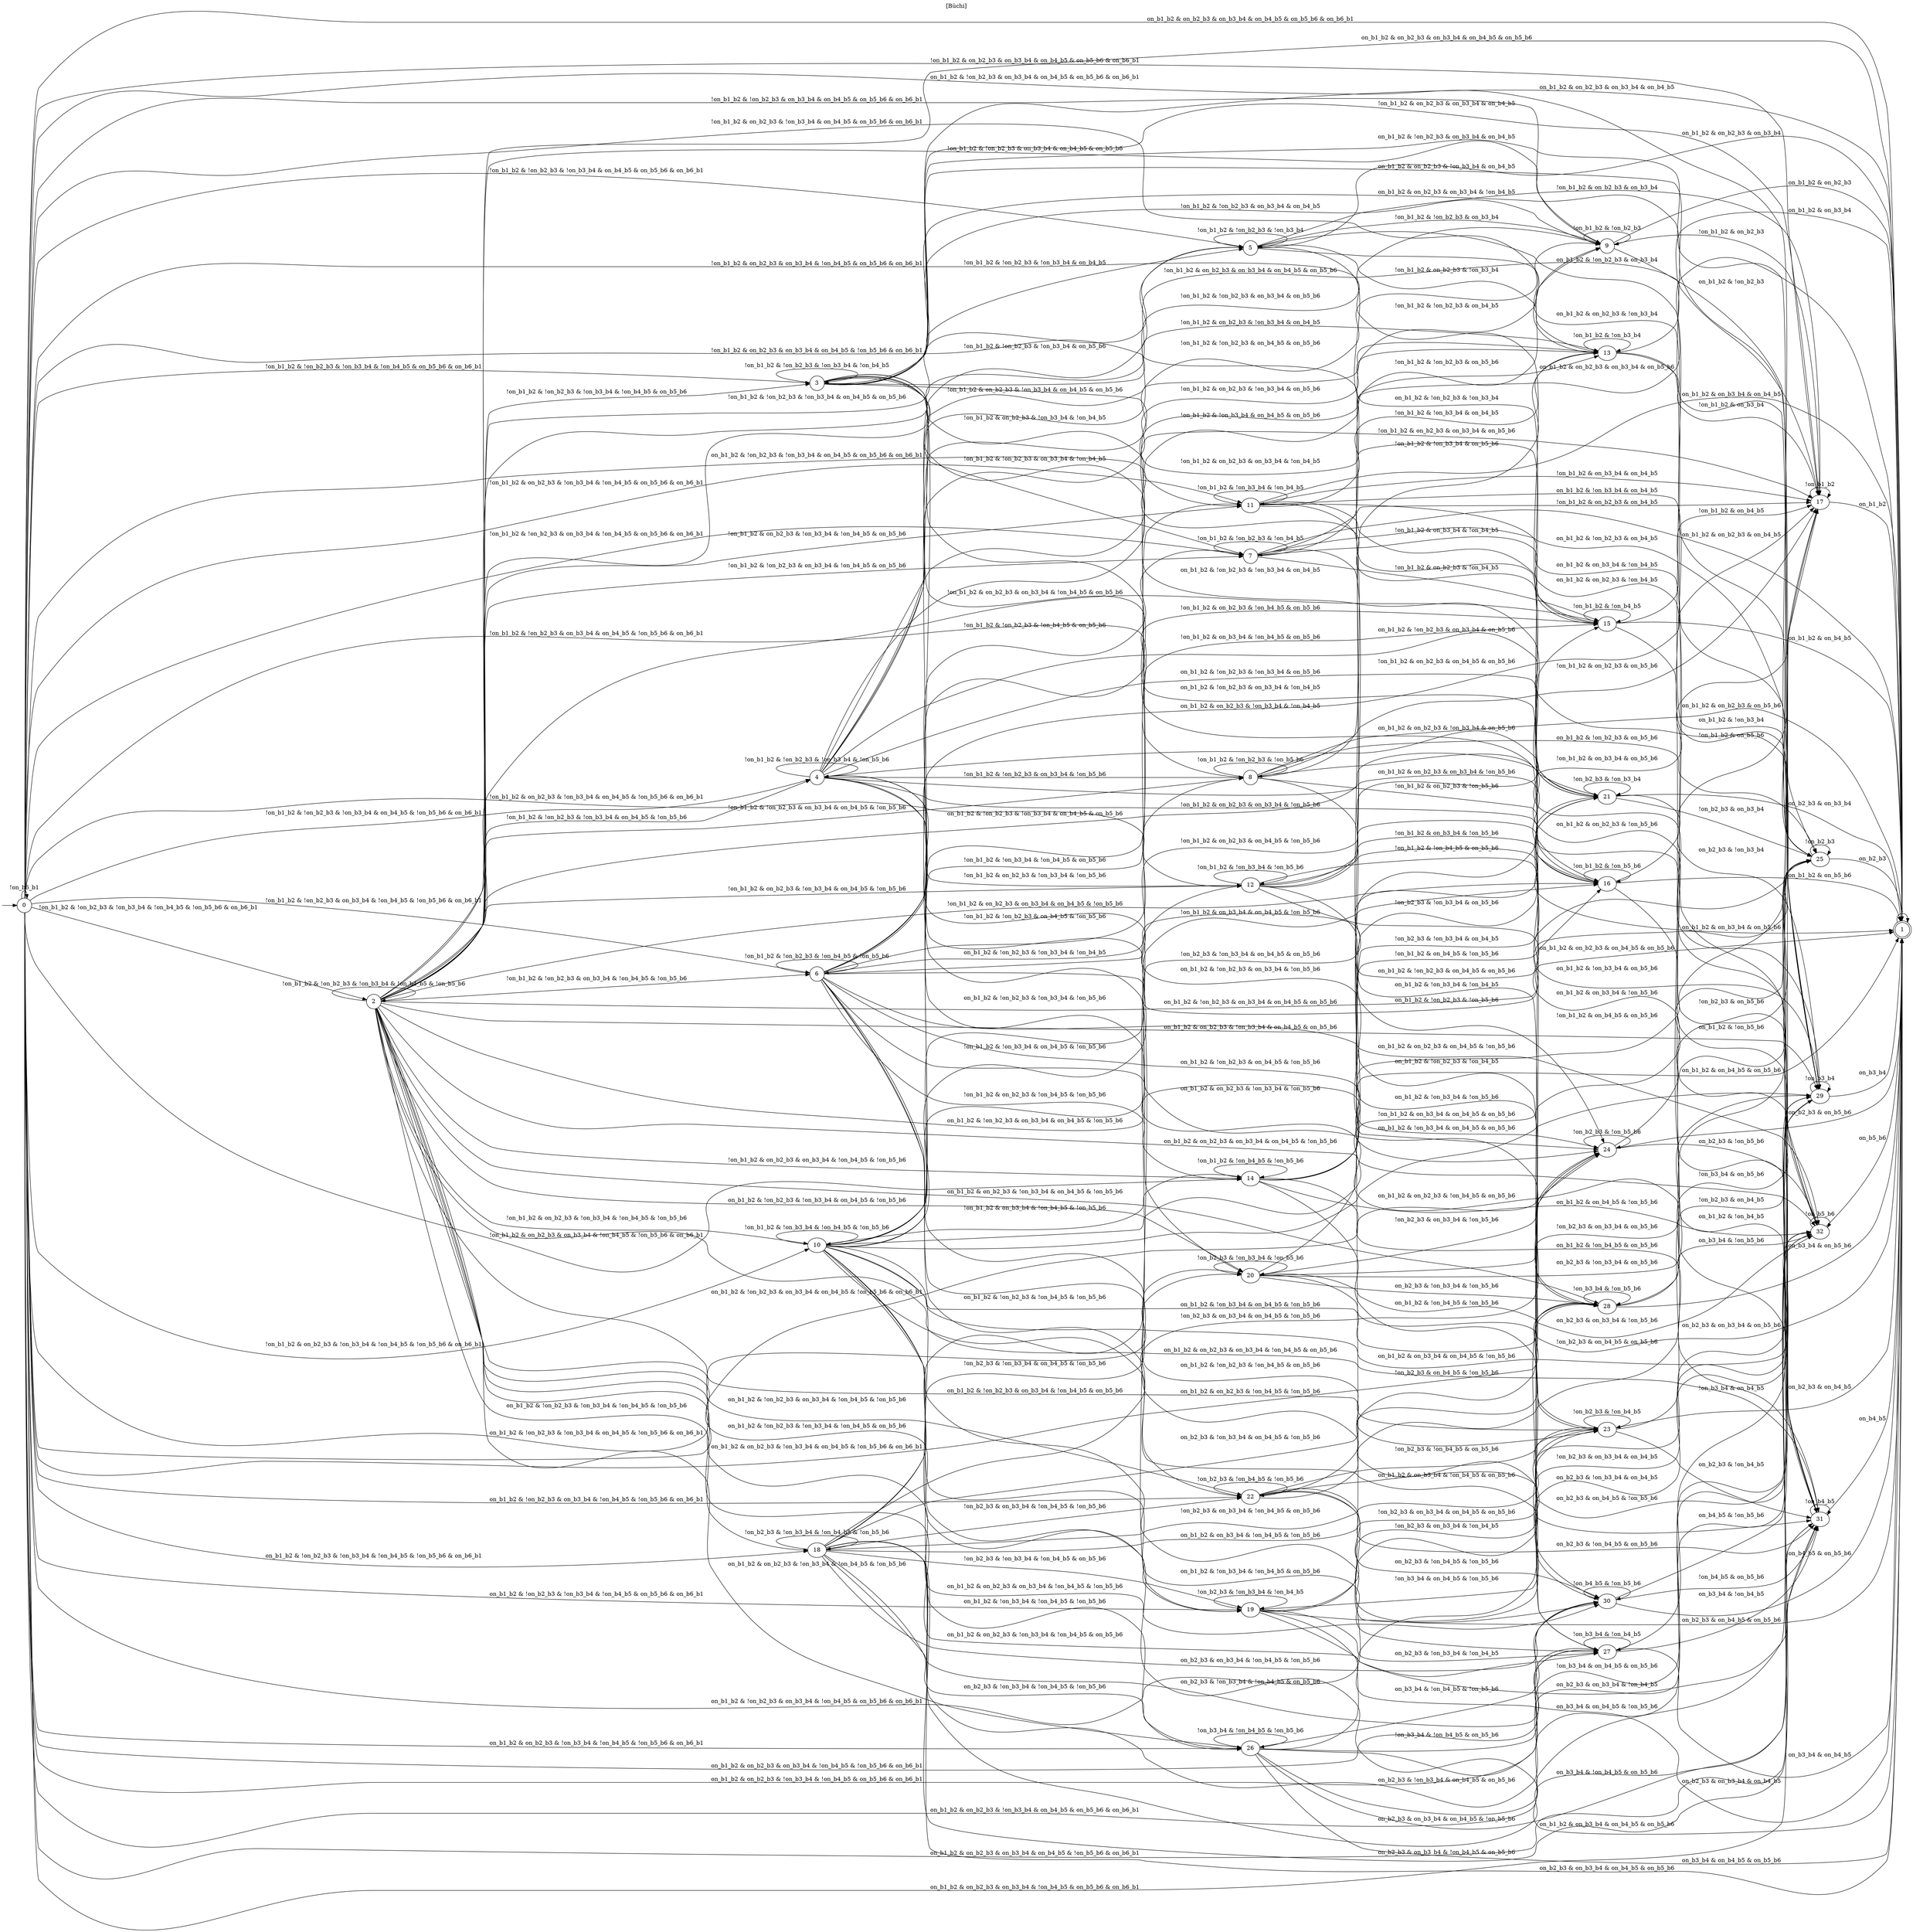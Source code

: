 digraph "" {
  rankdir=LR
  label="[Büchi]"
  labelloc="t"
  node [shape="ellipse",width="0.5",height="0.5"]
  I [label="", style=invis, width=0]
  I -> 0
  0 [label="0"]
  0 -> 0 [label="!on_b6_b1"]
  0 -> 1 [label="on_b1_b2 & on_b2_b3 & on_b3_b4 & on_b4_b5 & on_b5_b6 & on_b6_b1"]
  0 -> 2 [label="!on_b1_b2 & !on_b2_b3 & !on_b3_b4 & !on_b4_b5 & !on_b5_b6 & on_b6_b1"]
  0 -> 3 [label="!on_b1_b2 & !on_b2_b3 & !on_b3_b4 & !on_b4_b5 & on_b5_b6 & on_b6_b1"]
  0 -> 4 [label="!on_b1_b2 & !on_b2_b3 & !on_b3_b4 & on_b4_b5 & !on_b5_b6 & on_b6_b1"]
  0 -> 5 [label="!on_b1_b2 & !on_b2_b3 & !on_b3_b4 & on_b4_b5 & on_b5_b6 & on_b6_b1"]
  0 -> 6 [label="!on_b1_b2 & !on_b2_b3 & on_b3_b4 & !on_b4_b5 & !on_b5_b6 & on_b6_b1"]
  0 -> 7 [label="!on_b1_b2 & !on_b2_b3 & on_b3_b4 & !on_b4_b5 & on_b5_b6 & on_b6_b1"]
  0 -> 8 [label="!on_b1_b2 & !on_b2_b3 & on_b3_b4 & on_b4_b5 & !on_b5_b6 & on_b6_b1"]
  0 -> 9 [label="!on_b1_b2 & !on_b2_b3 & on_b3_b4 & on_b4_b5 & on_b5_b6 & on_b6_b1"]
  0 -> 10 [label="!on_b1_b2 & on_b2_b3 & !on_b3_b4 & !on_b4_b5 & !on_b5_b6 & on_b6_b1"]
  0 -> 11 [label="!on_b1_b2 & on_b2_b3 & !on_b3_b4 & !on_b4_b5 & on_b5_b6 & on_b6_b1"]
  0 -> 12 [label="!on_b1_b2 & on_b2_b3 & !on_b3_b4 & on_b4_b5 & !on_b5_b6 & on_b6_b1"]
  0 -> 13 [label="!on_b1_b2 & on_b2_b3 & !on_b3_b4 & on_b4_b5 & on_b5_b6 & on_b6_b1"]
  0 -> 14 [label="!on_b1_b2 & on_b2_b3 & on_b3_b4 & !on_b4_b5 & !on_b5_b6 & on_b6_b1"]
  0 -> 15 [label="!on_b1_b2 & on_b2_b3 & on_b3_b4 & !on_b4_b5 & on_b5_b6 & on_b6_b1"]
  0 -> 16 [label="!on_b1_b2 & on_b2_b3 & on_b3_b4 & on_b4_b5 & !on_b5_b6 & on_b6_b1"]
  0 -> 17 [label="!on_b1_b2 & on_b2_b3 & on_b3_b4 & on_b4_b5 & on_b5_b6 & on_b6_b1"]
  0 -> 18 [label="on_b1_b2 & !on_b2_b3 & !on_b3_b4 & !on_b4_b5 & !on_b5_b6 & on_b6_b1"]
  0 -> 19 [label="on_b1_b2 & !on_b2_b3 & !on_b3_b4 & !on_b4_b5 & on_b5_b6 & on_b6_b1"]
  0 -> 20 [label="on_b1_b2 & !on_b2_b3 & !on_b3_b4 & on_b4_b5 & !on_b5_b6 & on_b6_b1"]
  0 -> 21 [label="on_b1_b2 & !on_b2_b3 & !on_b3_b4 & on_b4_b5 & on_b5_b6 & on_b6_b1"]
  0 -> 22 [label="on_b1_b2 & !on_b2_b3 & on_b3_b4 & !on_b4_b5 & !on_b5_b6 & on_b6_b1"]
  0 -> 23 [label="on_b1_b2 & !on_b2_b3 & on_b3_b4 & !on_b4_b5 & on_b5_b6 & on_b6_b1"]
  0 -> 24 [label="on_b1_b2 & !on_b2_b3 & on_b3_b4 & on_b4_b5 & !on_b5_b6 & on_b6_b1"]
  0 -> 25 [label="on_b1_b2 & !on_b2_b3 & on_b3_b4 & on_b4_b5 & on_b5_b6 & on_b6_b1"]
  0 -> 26 [label="on_b1_b2 & on_b2_b3 & !on_b3_b4 & !on_b4_b5 & !on_b5_b6 & on_b6_b1"]
  0 -> 27 [label="on_b1_b2 & on_b2_b3 & !on_b3_b4 & !on_b4_b5 & on_b5_b6 & on_b6_b1"]
  0 -> 28 [label="on_b1_b2 & on_b2_b3 & !on_b3_b4 & on_b4_b5 & !on_b5_b6 & on_b6_b1"]
  0 -> 29 [label="on_b1_b2 & on_b2_b3 & !on_b3_b4 & on_b4_b5 & on_b5_b6 & on_b6_b1"]
  0 -> 30 [label="on_b1_b2 & on_b2_b3 & on_b3_b4 & !on_b4_b5 & !on_b5_b6 & on_b6_b1"]
  0 -> 31 [label="on_b1_b2 & on_b2_b3 & on_b3_b4 & !on_b4_b5 & on_b5_b6 & on_b6_b1"]
  0 -> 32 [label="on_b1_b2 & on_b2_b3 & on_b3_b4 & on_b4_b5 & !on_b5_b6 & on_b6_b1"]
  1 [label="1", peripheries=2]
  1 -> 1 [label="1"]
  2 [label="2"]
  2 -> 1 [label="on_b1_b2 & on_b2_b3 & on_b3_b4 & on_b4_b5 & on_b5_b6"]
  2 -> 2 [label="!on_b1_b2 & !on_b2_b3 & !on_b3_b4 & !on_b4_b5 & !on_b5_b6"]
  2 -> 3 [label="!on_b1_b2 & !on_b2_b3 & !on_b3_b4 & !on_b4_b5 & on_b5_b6"]
  2 -> 4 [label="!on_b1_b2 & !on_b2_b3 & !on_b3_b4 & on_b4_b5 & !on_b5_b6"]
  2 -> 5 [label="!on_b1_b2 & !on_b2_b3 & !on_b3_b4 & on_b4_b5 & on_b5_b6"]
  2 -> 6 [label="!on_b1_b2 & !on_b2_b3 & on_b3_b4 & !on_b4_b5 & !on_b5_b6"]
  2 -> 7 [label="!on_b1_b2 & !on_b2_b3 & on_b3_b4 & !on_b4_b5 & on_b5_b6"]
  2 -> 8 [label="!on_b1_b2 & !on_b2_b3 & on_b3_b4 & on_b4_b5 & !on_b5_b6"]
  2 -> 9 [label="!on_b1_b2 & !on_b2_b3 & on_b3_b4 & on_b4_b5 & on_b5_b6"]
  2 -> 10 [label="!on_b1_b2 & on_b2_b3 & !on_b3_b4 & !on_b4_b5 & !on_b5_b6"]
  2 -> 11 [label="!on_b1_b2 & on_b2_b3 & !on_b3_b4 & !on_b4_b5 & on_b5_b6"]
  2 -> 12 [label="!on_b1_b2 & on_b2_b3 & !on_b3_b4 & on_b4_b5 & !on_b5_b6"]
  2 -> 13 [label="!on_b1_b2 & on_b2_b3 & !on_b3_b4 & on_b4_b5 & on_b5_b6"]
  2 -> 14 [label="!on_b1_b2 & on_b2_b3 & on_b3_b4 & !on_b4_b5 & !on_b5_b6"]
  2 -> 15 [label="!on_b1_b2 & on_b2_b3 & on_b3_b4 & !on_b4_b5 & on_b5_b6"]
  2 -> 16 [label="!on_b1_b2 & on_b2_b3 & on_b3_b4 & on_b4_b5 & !on_b5_b6"]
  2 -> 17 [label="!on_b1_b2 & on_b2_b3 & on_b3_b4 & on_b4_b5 & on_b5_b6"]
  2 -> 18 [label="on_b1_b2 & !on_b2_b3 & !on_b3_b4 & !on_b4_b5 & !on_b5_b6"]
  2 -> 19 [label="on_b1_b2 & !on_b2_b3 & !on_b3_b4 & !on_b4_b5 & on_b5_b6"]
  2 -> 20 [label="on_b1_b2 & !on_b2_b3 & !on_b3_b4 & on_b4_b5 & !on_b5_b6"]
  2 -> 21 [label="on_b1_b2 & !on_b2_b3 & !on_b3_b4 & on_b4_b5 & on_b5_b6"]
  2 -> 22 [label="on_b1_b2 & !on_b2_b3 & on_b3_b4 & !on_b4_b5 & !on_b5_b6"]
  2 -> 23 [label="on_b1_b2 & !on_b2_b3 & on_b3_b4 & !on_b4_b5 & on_b5_b6"]
  2 -> 24 [label="on_b1_b2 & !on_b2_b3 & on_b3_b4 & on_b4_b5 & !on_b5_b6"]
  2 -> 25 [label="on_b1_b2 & !on_b2_b3 & on_b3_b4 & on_b4_b5 & on_b5_b6"]
  2 -> 26 [label="on_b1_b2 & on_b2_b3 & !on_b3_b4 & !on_b4_b5 & !on_b5_b6"]
  2 -> 27 [label="on_b1_b2 & on_b2_b3 & !on_b3_b4 & !on_b4_b5 & on_b5_b6"]
  2 -> 28 [label="on_b1_b2 & on_b2_b3 & !on_b3_b4 & on_b4_b5 & !on_b5_b6"]
  2 -> 29 [label="on_b1_b2 & on_b2_b3 & !on_b3_b4 & on_b4_b5 & on_b5_b6"]
  2 -> 30 [label="on_b1_b2 & on_b2_b3 & on_b3_b4 & !on_b4_b5 & !on_b5_b6"]
  2 -> 31 [label="on_b1_b2 & on_b2_b3 & on_b3_b4 & !on_b4_b5 & on_b5_b6"]
  2 -> 32 [label="on_b1_b2 & on_b2_b3 & on_b3_b4 & on_b4_b5 & !on_b5_b6"]
  3 [label="3"]
  3 -> 1 [label="on_b1_b2 & on_b2_b3 & on_b3_b4 & on_b4_b5"]
  3 -> 3 [label="!on_b1_b2 & !on_b2_b3 & !on_b3_b4 & !on_b4_b5"]
  3 -> 5 [label="!on_b1_b2 & !on_b2_b3 & !on_b3_b4 & on_b4_b5"]
  3 -> 7 [label="!on_b1_b2 & !on_b2_b3 & on_b3_b4 & !on_b4_b5"]
  3 -> 9 [label="!on_b1_b2 & !on_b2_b3 & on_b3_b4 & on_b4_b5"]
  3 -> 11 [label="!on_b1_b2 & on_b2_b3 & !on_b3_b4 & !on_b4_b5"]
  3 -> 13 [label="!on_b1_b2 & on_b2_b3 & !on_b3_b4 & on_b4_b5"]
  3 -> 15 [label="!on_b1_b2 & on_b2_b3 & on_b3_b4 & !on_b4_b5"]
  3 -> 17 [label="!on_b1_b2 & on_b2_b3 & on_b3_b4 & on_b4_b5"]
  3 -> 19 [label="on_b1_b2 & !on_b2_b3 & !on_b3_b4 & !on_b4_b5"]
  3 -> 21 [label="on_b1_b2 & !on_b2_b3 & !on_b3_b4 & on_b4_b5"]
  3 -> 23 [label="on_b1_b2 & !on_b2_b3 & on_b3_b4 & !on_b4_b5"]
  3 -> 25 [label="on_b1_b2 & !on_b2_b3 & on_b3_b4 & on_b4_b5"]
  3 -> 27 [label="on_b1_b2 & on_b2_b3 & !on_b3_b4 & !on_b4_b5"]
  3 -> 29 [label="on_b1_b2 & on_b2_b3 & !on_b3_b4 & on_b4_b5"]
  3 -> 31 [label="on_b1_b2 & on_b2_b3 & on_b3_b4 & !on_b4_b5"]
  4 [label="4"]
  4 -> 1 [label="on_b1_b2 & on_b2_b3 & on_b3_b4 & on_b5_b6"]
  4 -> 4 [label="!on_b1_b2 & !on_b2_b3 & !on_b3_b4 & !on_b5_b6"]
  4 -> 5 [label="!on_b1_b2 & !on_b2_b3 & !on_b3_b4 & on_b5_b6"]
  4 -> 8 [label="!on_b1_b2 & !on_b2_b3 & on_b3_b4 & !on_b5_b6"]
  4 -> 9 [label="!on_b1_b2 & !on_b2_b3 & on_b3_b4 & on_b5_b6"]
  4 -> 12 [label="!on_b1_b2 & on_b2_b3 & !on_b3_b4 & !on_b5_b6"]
  4 -> 13 [label="!on_b1_b2 & on_b2_b3 & !on_b3_b4 & on_b5_b6"]
  4 -> 16 [label="!on_b1_b2 & on_b2_b3 & on_b3_b4 & !on_b5_b6"]
  4 -> 17 [label="!on_b1_b2 & on_b2_b3 & on_b3_b4 & on_b5_b6"]
  4 -> 20 [label="on_b1_b2 & !on_b2_b3 & !on_b3_b4 & !on_b5_b6"]
  4 -> 21 [label="on_b1_b2 & !on_b2_b3 & !on_b3_b4 & on_b5_b6"]
  4 -> 24 [label="on_b1_b2 & !on_b2_b3 & on_b3_b4 & !on_b5_b6"]
  4 -> 25 [label="on_b1_b2 & !on_b2_b3 & on_b3_b4 & on_b5_b6"]
  4 -> 28 [label="on_b1_b2 & on_b2_b3 & !on_b3_b4 & !on_b5_b6"]
  4 -> 29 [label="on_b1_b2 & on_b2_b3 & !on_b3_b4 & on_b5_b6"]
  4 -> 32 [label="on_b1_b2 & on_b2_b3 & on_b3_b4 & !on_b5_b6"]
  5 [label="5"]
  5 -> 1 [label="on_b1_b2 & on_b2_b3 & on_b3_b4"]
  5 -> 5 [label="!on_b1_b2 & !on_b2_b3 & !on_b3_b4"]
  5 -> 9 [label="!on_b1_b2 & !on_b2_b3 & on_b3_b4"]
  5 -> 13 [label="!on_b1_b2 & on_b2_b3 & !on_b3_b4"]
  5 -> 17 [label="!on_b1_b2 & on_b2_b3 & on_b3_b4"]
  5 -> 21 [label="on_b1_b2 & !on_b2_b3 & !on_b3_b4"]
  5 -> 25 [label="on_b1_b2 & !on_b2_b3 & on_b3_b4"]
  5 -> 29 [label="on_b1_b2 & on_b2_b3 & !on_b3_b4"]
  6 [label="6"]
  6 -> 1 [label="on_b1_b2 & on_b2_b3 & on_b4_b5 & on_b5_b6"]
  6 -> 6 [label="!on_b1_b2 & !on_b2_b3 & !on_b4_b5 & !on_b5_b6"]
  6 -> 7 [label="!on_b1_b2 & !on_b2_b3 & !on_b4_b5 & on_b5_b6"]
  6 -> 8 [label="!on_b1_b2 & !on_b2_b3 & on_b4_b5 & !on_b5_b6"]
  6 -> 9 [label="!on_b1_b2 & !on_b2_b3 & on_b4_b5 & on_b5_b6"]
  6 -> 14 [label="!on_b1_b2 & on_b2_b3 & !on_b4_b5 & !on_b5_b6"]
  6 -> 15 [label="!on_b1_b2 & on_b2_b3 & !on_b4_b5 & on_b5_b6"]
  6 -> 16 [label="!on_b1_b2 & on_b2_b3 & on_b4_b5 & !on_b5_b6"]
  6 -> 17 [label="!on_b1_b2 & on_b2_b3 & on_b4_b5 & on_b5_b6"]
  6 -> 22 [label="on_b1_b2 & !on_b2_b3 & !on_b4_b5 & !on_b5_b6"]
  6 -> 23 [label="on_b1_b2 & !on_b2_b3 & !on_b4_b5 & on_b5_b6"]
  6 -> 24 [label="on_b1_b2 & !on_b2_b3 & on_b4_b5 & !on_b5_b6"]
  6 -> 25 [label="on_b1_b2 & !on_b2_b3 & on_b4_b5 & on_b5_b6"]
  6 -> 30 [label="on_b1_b2 & on_b2_b3 & !on_b4_b5 & !on_b5_b6"]
  6 -> 31 [label="on_b1_b2 & on_b2_b3 & !on_b4_b5 & on_b5_b6"]
  6 -> 32 [label="on_b1_b2 & on_b2_b3 & on_b4_b5 & !on_b5_b6"]
  7 [label="7"]
  7 -> 1 [label="on_b1_b2 & on_b2_b3 & on_b4_b5"]
  7 -> 7 [label="!on_b1_b2 & !on_b2_b3 & !on_b4_b5"]
  7 -> 9 [label="!on_b1_b2 & !on_b2_b3 & on_b4_b5"]
  7 -> 15 [label="!on_b1_b2 & on_b2_b3 & !on_b4_b5"]
  7 -> 17 [label="!on_b1_b2 & on_b2_b3 & on_b4_b5"]
  7 -> 23 [label="on_b1_b2 & !on_b2_b3 & !on_b4_b5"]
  7 -> 25 [label="on_b1_b2 & !on_b2_b3 & on_b4_b5"]
  7 -> 31 [label="on_b1_b2 & on_b2_b3 & !on_b4_b5"]
  8 [label="8"]
  8 -> 1 [label="on_b1_b2 & on_b2_b3 & on_b5_b6"]
  8 -> 8 [label="!on_b1_b2 & !on_b2_b3 & !on_b5_b6"]
  8 -> 9 [label="!on_b1_b2 & !on_b2_b3 & on_b5_b6"]
  8 -> 16 [label="!on_b1_b2 & on_b2_b3 & !on_b5_b6"]
  8 -> 17 [label="!on_b1_b2 & on_b2_b3 & on_b5_b6"]
  8 -> 24 [label="on_b1_b2 & !on_b2_b3 & !on_b5_b6"]
  8 -> 25 [label="on_b1_b2 & !on_b2_b3 & on_b5_b6"]
  8 -> 32 [label="on_b1_b2 & on_b2_b3 & !on_b5_b6"]
  9 [label="9"]
  9 -> 1 [label="on_b1_b2 & on_b2_b3"]
  9 -> 9 [label="!on_b1_b2 & !on_b2_b3"]
  9 -> 17 [label="!on_b1_b2 & on_b2_b3"]
  9 -> 25 [label="on_b1_b2 & !on_b2_b3"]
  10 [label="10"]
  10 -> 1 [label="on_b1_b2 & on_b3_b4 & on_b4_b5 & on_b5_b6"]
  10 -> 10 [label="!on_b1_b2 & !on_b3_b4 & !on_b4_b5 & !on_b5_b6"]
  10 -> 11 [label="!on_b1_b2 & !on_b3_b4 & !on_b4_b5 & on_b5_b6"]
  10 -> 12 [label="!on_b1_b2 & !on_b3_b4 & on_b4_b5 & !on_b5_b6"]
  10 -> 13 [label="!on_b1_b2 & !on_b3_b4 & on_b4_b5 & on_b5_b6"]
  10 -> 14 [label="!on_b1_b2 & on_b3_b4 & !on_b4_b5 & !on_b5_b6"]
  10 -> 15 [label="!on_b1_b2 & on_b3_b4 & !on_b4_b5 & on_b5_b6"]
  10 -> 16 [label="!on_b1_b2 & on_b3_b4 & on_b4_b5 & !on_b5_b6"]
  10 -> 17 [label="!on_b1_b2 & on_b3_b4 & on_b4_b5 & on_b5_b6"]
  10 -> 26 [label="on_b1_b2 & !on_b3_b4 & !on_b4_b5 & !on_b5_b6"]
  10 -> 27 [label="on_b1_b2 & !on_b3_b4 & !on_b4_b5 & on_b5_b6"]
  10 -> 28 [label="on_b1_b2 & !on_b3_b4 & on_b4_b5 & !on_b5_b6"]
  10 -> 29 [label="on_b1_b2 & !on_b3_b4 & on_b4_b5 & on_b5_b6"]
  10 -> 30 [label="on_b1_b2 & on_b3_b4 & !on_b4_b5 & !on_b5_b6"]
  10 -> 31 [label="on_b1_b2 & on_b3_b4 & !on_b4_b5 & on_b5_b6"]
  10 -> 32 [label="on_b1_b2 & on_b3_b4 & on_b4_b5 & !on_b5_b6"]
  11 [label="11"]
  11 -> 1 [label="on_b1_b2 & on_b3_b4 & on_b4_b5"]
  11 -> 11 [label="!on_b1_b2 & !on_b3_b4 & !on_b4_b5"]
  11 -> 13 [label="!on_b1_b2 & !on_b3_b4 & on_b4_b5"]
  11 -> 15 [label="!on_b1_b2 & on_b3_b4 & !on_b4_b5"]
  11 -> 17 [label="!on_b1_b2 & on_b3_b4 & on_b4_b5"]
  11 -> 27 [label="on_b1_b2 & !on_b3_b4 & !on_b4_b5"]
  11 -> 29 [label="on_b1_b2 & !on_b3_b4 & on_b4_b5"]
  11 -> 31 [label="on_b1_b2 & on_b3_b4 & !on_b4_b5"]
  12 [label="12"]
  12 -> 1 [label="on_b1_b2 & on_b3_b4 & on_b5_b6"]
  12 -> 12 [label="!on_b1_b2 & !on_b3_b4 & !on_b5_b6"]
  12 -> 13 [label="!on_b1_b2 & !on_b3_b4 & on_b5_b6"]
  12 -> 16 [label="!on_b1_b2 & on_b3_b4 & !on_b5_b6"]
  12 -> 17 [label="!on_b1_b2 & on_b3_b4 & on_b5_b6"]
  12 -> 28 [label="on_b1_b2 & !on_b3_b4 & !on_b5_b6"]
  12 -> 29 [label="on_b1_b2 & !on_b3_b4 & on_b5_b6"]
  12 -> 32 [label="on_b1_b2 & on_b3_b4 & !on_b5_b6"]
  13 [label="13"]
  13 -> 1 [label="on_b1_b2 & on_b3_b4"]
  13 -> 13 [label="!on_b1_b2 & !on_b3_b4"]
  13 -> 17 [label="!on_b1_b2 & on_b3_b4"]
  13 -> 29 [label="on_b1_b2 & !on_b3_b4"]
  14 [label="14"]
  14 -> 1 [label="on_b1_b2 & on_b4_b5 & on_b5_b6"]
  14 -> 14 [label="!on_b1_b2 & !on_b4_b5 & !on_b5_b6"]
  14 -> 15 [label="!on_b1_b2 & !on_b4_b5 & on_b5_b6"]
  14 -> 16 [label="!on_b1_b2 & on_b4_b5 & !on_b5_b6"]
  14 -> 17 [label="!on_b1_b2 & on_b4_b5 & on_b5_b6"]
  14 -> 30 [label="on_b1_b2 & !on_b4_b5 & !on_b5_b6"]
  14 -> 31 [label="on_b1_b2 & !on_b4_b5 & on_b5_b6"]
  14 -> 32 [label="on_b1_b2 & on_b4_b5 & !on_b5_b6"]
  15 [label="15"]
  15 -> 1 [label="on_b1_b2 & on_b4_b5"]
  15 -> 15 [label="!on_b1_b2 & !on_b4_b5"]
  15 -> 17 [label="!on_b1_b2 & on_b4_b5"]
  15 -> 31 [label="on_b1_b2 & !on_b4_b5"]
  16 [label="16"]
  16 -> 1 [label="on_b1_b2 & on_b5_b6"]
  16 -> 16 [label="!on_b1_b2 & !on_b5_b6"]
  16 -> 17 [label="!on_b1_b2 & on_b5_b6"]
  16 -> 32 [label="on_b1_b2 & !on_b5_b6"]
  17 [label="17"]
  17 -> 1 [label="on_b1_b2"]
  17 -> 17 [label="!on_b1_b2"]
  18 [label="18"]
  18 -> 1 [label="on_b2_b3 & on_b3_b4 & on_b4_b5 & on_b5_b6"]
  18 -> 18 [label="!on_b2_b3 & !on_b3_b4 & !on_b4_b5 & !on_b5_b6"]
  18 -> 19 [label="!on_b2_b3 & !on_b3_b4 & !on_b4_b5 & on_b5_b6"]
  18 -> 20 [label="!on_b2_b3 & !on_b3_b4 & on_b4_b5 & !on_b5_b6"]
  18 -> 21 [label="!on_b2_b3 & !on_b3_b4 & on_b4_b5 & on_b5_b6"]
  18 -> 22 [label="!on_b2_b3 & on_b3_b4 & !on_b4_b5 & !on_b5_b6"]
  18 -> 23 [label="!on_b2_b3 & on_b3_b4 & !on_b4_b5 & on_b5_b6"]
  18 -> 24 [label="!on_b2_b3 & on_b3_b4 & on_b4_b5 & !on_b5_b6"]
  18 -> 25 [label="!on_b2_b3 & on_b3_b4 & on_b4_b5 & on_b5_b6"]
  18 -> 26 [label="on_b2_b3 & !on_b3_b4 & !on_b4_b5 & !on_b5_b6"]
  18 -> 27 [label="on_b2_b3 & !on_b3_b4 & !on_b4_b5 & on_b5_b6"]
  18 -> 28 [label="on_b2_b3 & !on_b3_b4 & on_b4_b5 & !on_b5_b6"]
  18 -> 29 [label="on_b2_b3 & !on_b3_b4 & on_b4_b5 & on_b5_b6"]
  18 -> 30 [label="on_b2_b3 & on_b3_b4 & !on_b4_b5 & !on_b5_b6"]
  18 -> 31 [label="on_b2_b3 & on_b3_b4 & !on_b4_b5 & on_b5_b6"]
  18 -> 32 [label="on_b2_b3 & on_b3_b4 & on_b4_b5 & !on_b5_b6"]
  19 [label="19"]
  19 -> 1 [label="on_b2_b3 & on_b3_b4 & on_b4_b5"]
  19 -> 19 [label="!on_b2_b3 & !on_b3_b4 & !on_b4_b5"]
  19 -> 21 [label="!on_b2_b3 & !on_b3_b4 & on_b4_b5"]
  19 -> 23 [label="!on_b2_b3 & on_b3_b4 & !on_b4_b5"]
  19 -> 25 [label="!on_b2_b3 & on_b3_b4 & on_b4_b5"]
  19 -> 27 [label="on_b2_b3 & !on_b3_b4 & !on_b4_b5"]
  19 -> 29 [label="on_b2_b3 & !on_b3_b4 & on_b4_b5"]
  19 -> 31 [label="on_b2_b3 & on_b3_b4 & !on_b4_b5"]
  20 [label="20"]
  20 -> 1 [label="on_b2_b3 & on_b3_b4 & on_b5_b6"]
  20 -> 20 [label="!on_b2_b3 & !on_b3_b4 & !on_b5_b6"]
  20 -> 21 [label="!on_b2_b3 & !on_b3_b4 & on_b5_b6"]
  20 -> 24 [label="!on_b2_b3 & on_b3_b4 & !on_b5_b6"]
  20 -> 25 [label="!on_b2_b3 & on_b3_b4 & on_b5_b6"]
  20 -> 28 [label="on_b2_b3 & !on_b3_b4 & !on_b5_b6"]
  20 -> 29 [label="on_b2_b3 & !on_b3_b4 & on_b5_b6"]
  20 -> 32 [label="on_b2_b3 & on_b3_b4 & !on_b5_b6"]
  21 [label="21"]
  21 -> 1 [label="on_b2_b3 & on_b3_b4"]
  21 -> 21 [label="!on_b2_b3 & !on_b3_b4"]
  21 -> 25 [label="!on_b2_b3 & on_b3_b4"]
  21 -> 29 [label="on_b2_b3 & !on_b3_b4"]
  22 [label="22"]
  22 -> 1 [label="on_b2_b3 & on_b4_b5 & on_b5_b6"]
  22 -> 22 [label="!on_b2_b3 & !on_b4_b5 & !on_b5_b6"]
  22 -> 23 [label="!on_b2_b3 & !on_b4_b5 & on_b5_b6"]
  22 -> 24 [label="!on_b2_b3 & on_b4_b5 & !on_b5_b6"]
  22 -> 25 [label="!on_b2_b3 & on_b4_b5 & on_b5_b6"]
  22 -> 30 [label="on_b2_b3 & !on_b4_b5 & !on_b5_b6"]
  22 -> 31 [label="on_b2_b3 & !on_b4_b5 & on_b5_b6"]
  22 -> 32 [label="on_b2_b3 & on_b4_b5 & !on_b5_b6"]
  23 [label="23"]
  23 -> 1 [label="on_b2_b3 & on_b4_b5"]
  23 -> 23 [label="!on_b2_b3 & !on_b4_b5"]
  23 -> 25 [label="!on_b2_b3 & on_b4_b5"]
  23 -> 31 [label="on_b2_b3 & !on_b4_b5"]
  24 [label="24"]
  24 -> 1 [label="on_b2_b3 & on_b5_b6"]
  24 -> 24 [label="!on_b2_b3 & !on_b5_b6"]
  24 -> 25 [label="!on_b2_b3 & on_b5_b6"]
  24 -> 32 [label="on_b2_b3 & !on_b5_b6"]
  25 [label="25"]
  25 -> 1 [label="on_b2_b3"]
  25 -> 25 [label="!on_b2_b3"]
  26 [label="26"]
  26 -> 1 [label="on_b3_b4 & on_b4_b5 & on_b5_b6"]
  26 -> 26 [label="!on_b3_b4 & !on_b4_b5 & !on_b5_b6"]
  26 -> 27 [label="!on_b3_b4 & !on_b4_b5 & on_b5_b6"]
  26 -> 28 [label="!on_b3_b4 & on_b4_b5 & !on_b5_b6"]
  26 -> 29 [label="!on_b3_b4 & on_b4_b5 & on_b5_b6"]
  26 -> 30 [label="on_b3_b4 & !on_b4_b5 & !on_b5_b6"]
  26 -> 31 [label="on_b3_b4 & !on_b4_b5 & on_b5_b6"]
  26 -> 32 [label="on_b3_b4 & on_b4_b5 & !on_b5_b6"]
  27 [label="27"]
  27 -> 1 [label="on_b3_b4 & on_b4_b5"]
  27 -> 27 [label="!on_b3_b4 & !on_b4_b5"]
  27 -> 29 [label="!on_b3_b4 & on_b4_b5"]
  27 -> 31 [label="on_b3_b4 & !on_b4_b5"]
  28 [label="28"]
  28 -> 1 [label="on_b3_b4 & on_b5_b6"]
  28 -> 28 [label="!on_b3_b4 & !on_b5_b6"]
  28 -> 29 [label="!on_b3_b4 & on_b5_b6"]
  28 -> 32 [label="on_b3_b4 & !on_b5_b6"]
  29 [label="29"]
  29 -> 1 [label="on_b3_b4"]
  29 -> 29 [label="!on_b3_b4"]
  30 [label="30"]
  30 -> 1 [label="on_b4_b5 & on_b5_b6"]
  30 -> 30 [label="!on_b4_b5 & !on_b5_b6"]
  30 -> 31 [label="!on_b4_b5 & on_b5_b6"]
  30 -> 32 [label="on_b4_b5 & !on_b5_b6"]
  31 [label="31"]
  31 -> 1 [label="on_b4_b5"]
  31 -> 31 [label="!on_b4_b5"]
  32 [label="32"]
  32 -> 1 [label="on_b5_b6"]
  32 -> 32 [label="!on_b5_b6"]
}

